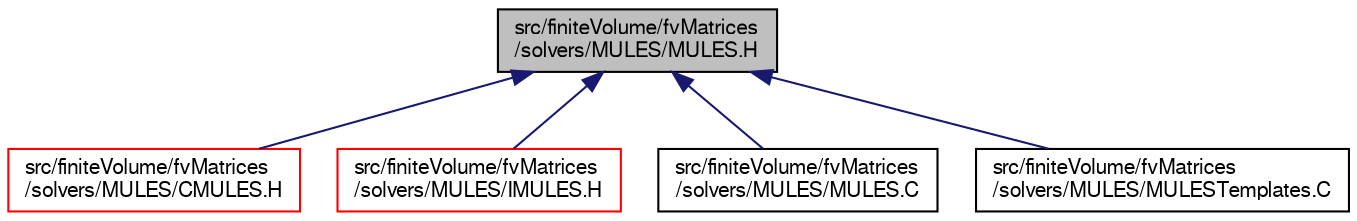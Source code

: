 digraph "src/finiteVolume/fvMatrices/solvers/MULES/MULES.H"
{
  bgcolor="transparent";
  edge [fontname="FreeSans",fontsize="10",labelfontname="FreeSans",labelfontsize="10"];
  node [fontname="FreeSans",fontsize="10",shape=record];
  Node129 [label="src/finiteVolume/fvMatrices\l/solvers/MULES/MULES.H",height=0.2,width=0.4,color="black", fillcolor="grey75", style="filled", fontcolor="black"];
  Node129 -> Node130 [dir="back",color="midnightblue",fontsize="10",style="solid",fontname="FreeSans"];
  Node130 [label="src/finiteVolume/fvMatrices\l/solvers/MULES/CMULES.H",height=0.2,width=0.4,color="red",URL="$a03302.html",tooltip="CMULES: Multidimensional universal limiter for explicit corrected implicit solution. "];
  Node129 -> Node133 [dir="back",color="midnightblue",fontsize="10",style="solid",fontname="FreeSans"];
  Node133 [label="src/finiteVolume/fvMatrices\l/solvers/MULES/IMULES.H",height=0.2,width=0.4,color="red",URL="$a03311.html",tooltip="IMULES: Multidimensional universal limiter for implicit solution. "];
  Node129 -> Node136 [dir="back",color="midnightblue",fontsize="10",style="solid",fontname="FreeSans"];
  Node136 [label="src/finiteVolume/fvMatrices\l/solvers/MULES/MULES.C",height=0.2,width=0.4,color="black",URL="$a03317.html"];
  Node129 -> Node137 [dir="back",color="midnightblue",fontsize="10",style="solid",fontname="FreeSans"];
  Node137 [label="src/finiteVolume/fvMatrices\l/solvers/MULES/MULESTemplates.C",height=0.2,width=0.4,color="black",URL="$a03323.html"];
}
